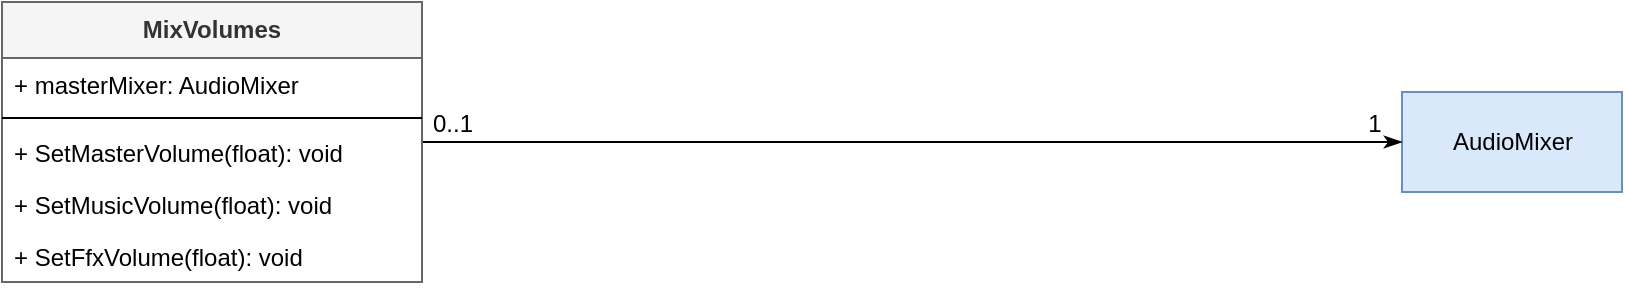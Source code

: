 <mxfile version="12.2.3" type="device" pages="1"><diagram id="yVMRur-vu7WmcjPoWKhv" name="Page-1"><mxGraphModel dx="317" dy="523" grid="1" gridSize="10" guides="1" tooltips="1" connect="1" arrows="1" fold="1" page="1" pageScale="1" pageWidth="827" pageHeight="1169" math="0" shadow="0"><root><mxCell id="0"/><mxCell id="1" parent="0"/><mxCell id="02toqEakvpitg6xJWaMn-1" value="AudioMixer" style="html=1;fillColor=#dae8fc;strokeColor=#6c8ebf;" vertex="1" parent="1"><mxGeometry x="710" y="55" width="110" height="50" as="geometry"/></mxCell><mxCell id="02toqEakvpitg6xJWaMn-2" style="edgeStyle=orthogonalEdgeStyle;rounded=0;orthogonalLoop=1;jettySize=auto;html=1;endArrow=classicThin;endFill=1;" edge="1" parent="1" source="02toqEakvpitg6xJWaMn-5" target="02toqEakvpitg6xJWaMn-1"><mxGeometry relative="1" as="geometry"><Array as="points"><mxPoint x="460" y="80"/><mxPoint x="460" y="80"/></Array></mxGeometry></mxCell><mxCell id="02toqEakvpitg6xJWaMn-3" value="1" style="text;html=1;resizable=0;points=[];align=center;verticalAlign=middle;labelBackgroundColor=#ffffff;" vertex="1" connectable="0" parent="02toqEakvpitg6xJWaMn-2"><mxGeometry x="0.814" y="-2" relative="1" as="geometry"><mxPoint x="31" y="-11" as="offset"/></mxGeometry></mxCell><mxCell id="02toqEakvpitg6xJWaMn-4" value="0..1" style="text;html=1;resizable=0;points=[];align=center;verticalAlign=middle;labelBackgroundColor=#ffffff;" vertex="1" connectable="0" parent="02toqEakvpitg6xJWaMn-2"><mxGeometry x="-0.379" y="-1" relative="1" as="geometry"><mxPoint x="-137.5" y="-10" as="offset"/></mxGeometry></mxCell><mxCell id="02toqEakvpitg6xJWaMn-5" value="MixVolumes" style="swimlane;fontStyle=1;align=center;verticalAlign=top;childLayout=stackLayout;horizontal=1;startSize=28;horizontalStack=0;resizeParent=1;resizeParentMax=0;resizeLast=0;collapsible=1;marginBottom=0;fillColor=#f5f5f5;strokeColor=#666666;fontColor=#333333;" vertex="1" parent="1"><mxGeometry x="10" y="10" width="210" height="140" as="geometry"/></mxCell><mxCell id="02toqEakvpitg6xJWaMn-6" value="+ masterMixer: AudioMixer&#xA;" style="text;strokeColor=none;fillColor=none;align=left;verticalAlign=top;spacingLeft=4;spacingRight=4;overflow=hidden;rotatable=0;points=[[0,0.5],[1,0.5]];portConstraint=eastwest;" vertex="1" parent="02toqEakvpitg6xJWaMn-5"><mxGeometry y="28" width="210" height="26" as="geometry"/></mxCell><mxCell id="02toqEakvpitg6xJWaMn-7" value="" style="line;strokeWidth=1;fillColor=none;align=left;verticalAlign=middle;spacingTop=-1;spacingLeft=3;spacingRight=3;rotatable=0;labelPosition=right;points=[];portConstraint=eastwest;" vertex="1" parent="02toqEakvpitg6xJWaMn-5"><mxGeometry y="54" width="210" height="8" as="geometry"/></mxCell><mxCell id="02toqEakvpitg6xJWaMn-8" value="+ SetMasterVolume(float): void" style="text;strokeColor=none;fillColor=none;align=left;verticalAlign=top;spacingLeft=4;spacingRight=4;overflow=hidden;rotatable=0;points=[[0,0.5],[1,0.5]];portConstraint=eastwest;fontStyle=0" vertex="1" parent="02toqEakvpitg6xJWaMn-5"><mxGeometry y="62" width="210" height="26" as="geometry"/></mxCell><mxCell id="02toqEakvpitg6xJWaMn-9" value="+ SetMusicVolume(float): void" style="text;strokeColor=none;fillColor=none;align=left;verticalAlign=top;spacingLeft=4;spacingRight=4;overflow=hidden;rotatable=0;points=[[0,0.5],[1,0.5]];portConstraint=eastwest;fontStyle=0" vertex="1" parent="02toqEakvpitg6xJWaMn-5"><mxGeometry y="88" width="210" height="26" as="geometry"/></mxCell><mxCell id="02toqEakvpitg6xJWaMn-10" value="+ SetFfxVolume(float): void" style="text;strokeColor=none;fillColor=none;align=left;verticalAlign=top;spacingLeft=4;spacingRight=4;overflow=hidden;rotatable=0;points=[[0,0.5],[1,0.5]];portConstraint=eastwest;fontStyle=0" vertex="1" parent="02toqEakvpitg6xJWaMn-5"><mxGeometry y="114" width="210" height="26" as="geometry"/></mxCell></root></mxGraphModel></diagram></mxfile>